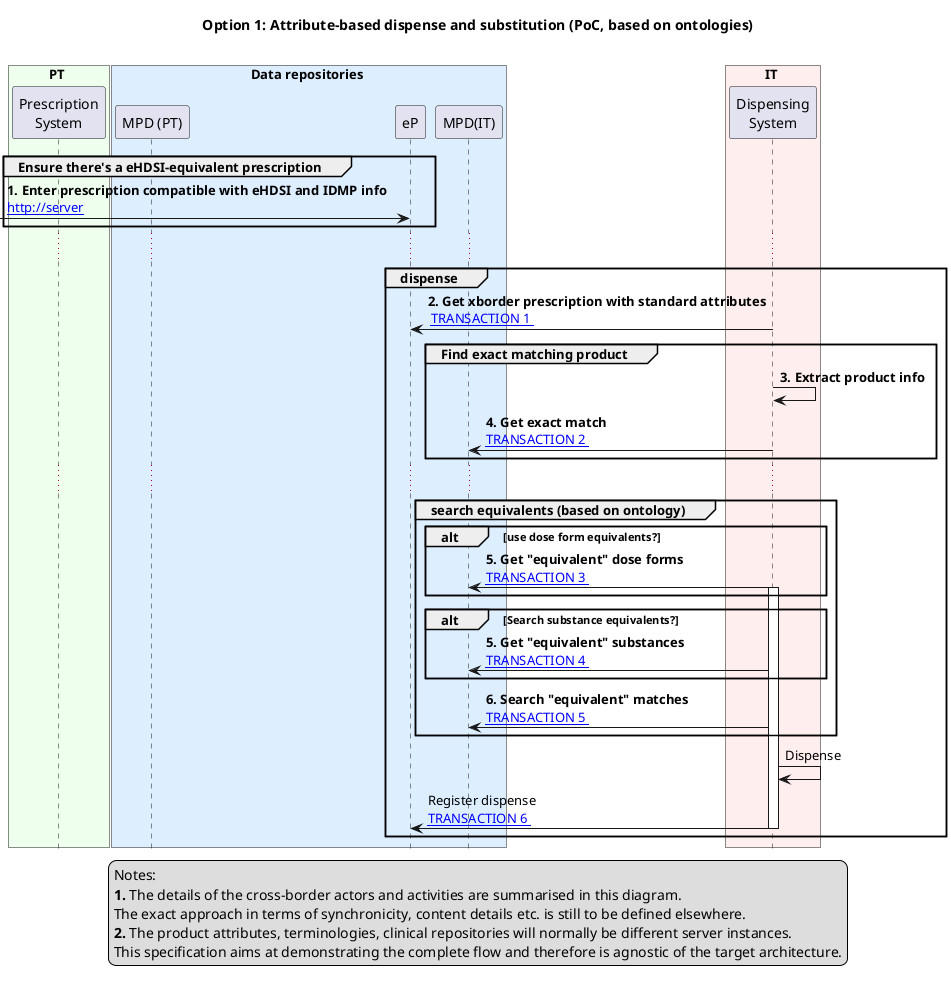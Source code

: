 @startuml

title **Option 1: Attribute-based dispense and substitution (PoC, based on ontologies)**\n

skinparam actorstyle awesome


box PT #efe
participant "Prescription\nSystem" as PP
end box

box Data repositories #def
participant "MPD (PT)" as MPD1
participant "eP" as EP
participant "MPD(IT)" as MPD2
end box


box IT #fee
'actor "Prescriber" as DR
participant "Dispensing\nSystem" as DIS

end box


group Ensure there's a eHDSI-equivalent prescription 
-> EP : **1. Enter prescription compatible with eHDSI and IDMP info**\n[[http://server{}]]
end


...
group dispense
DIS -> EP : **2. Get xborder prescription with standard attributes**\n [[http://server{GET /MedicationRequest?patient=x} TRANSACTION 1 ]]
' - Amlodipine oral 5 mg [21-60]
group Find exact matching product
DIS -> DIS: **3. Extract product info**
DIS -> MPD2: **4. Get exact match**\n[[http://server{GET /MedicationRequest?patient=x} TRANSACTION 2 ]]
end

...
group search equivalents (based on ontology)
alt use dose form equivalents?
'DIS -> MPD2: **6. Get "equivalent" dose forms**\n[[http://server{} POST ValueSet/$expand ]]
DIS -> MPD2: **5. Get "equivalent" dose forms**\n[[http://server{GET /MedicationRequest?patient=x} TRANSACTION 3 ]]
activate DIS
end

alt Search substance equivalents?
DIS -> MPD2: **5. Get "equivalent" substances**\n[[http://server{GET /MedicationRequest?patient=x} TRANSACTION 4 ]]
end
DIS -> MPD2: **6. Search "equivalent" matches**\n[[http://server{GET /MedicationRequest?patient=x} TRANSACTION 5 ]]

end

DIS -> DIS: Dispense

DIS -> EP: Register dispense\n[[http://server{GET /MedicationRequest?patient=x} TRANSACTION 6 ]]
deactivate DIS
end

legend 
Notes: 
**1.** The details of the cross-border actors and activities are summarised in this diagram. 
The exact approach in terms of synchronicity, content details etc. is still to be defined elsewhere.
**2.** The product attributes, terminologies, clinical repositories will normally be different server instances. 
This specification aims at demonstrating the complete flow and therefore is agnostic of the target architecture.
end legend

hide footbox


@enduml
